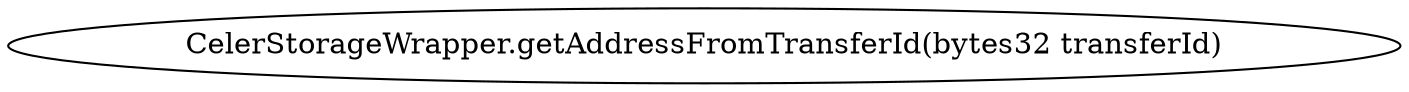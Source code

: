digraph "" {
	graph [bb="0,0,558.31,36"];
	node [label="\N"];
	"CelerStorageWrapper.getAddressFromTransferId(bytes32 transferId)"	 [height=0.5,
		pos="279.16,18",
		width=7.7543];
}
